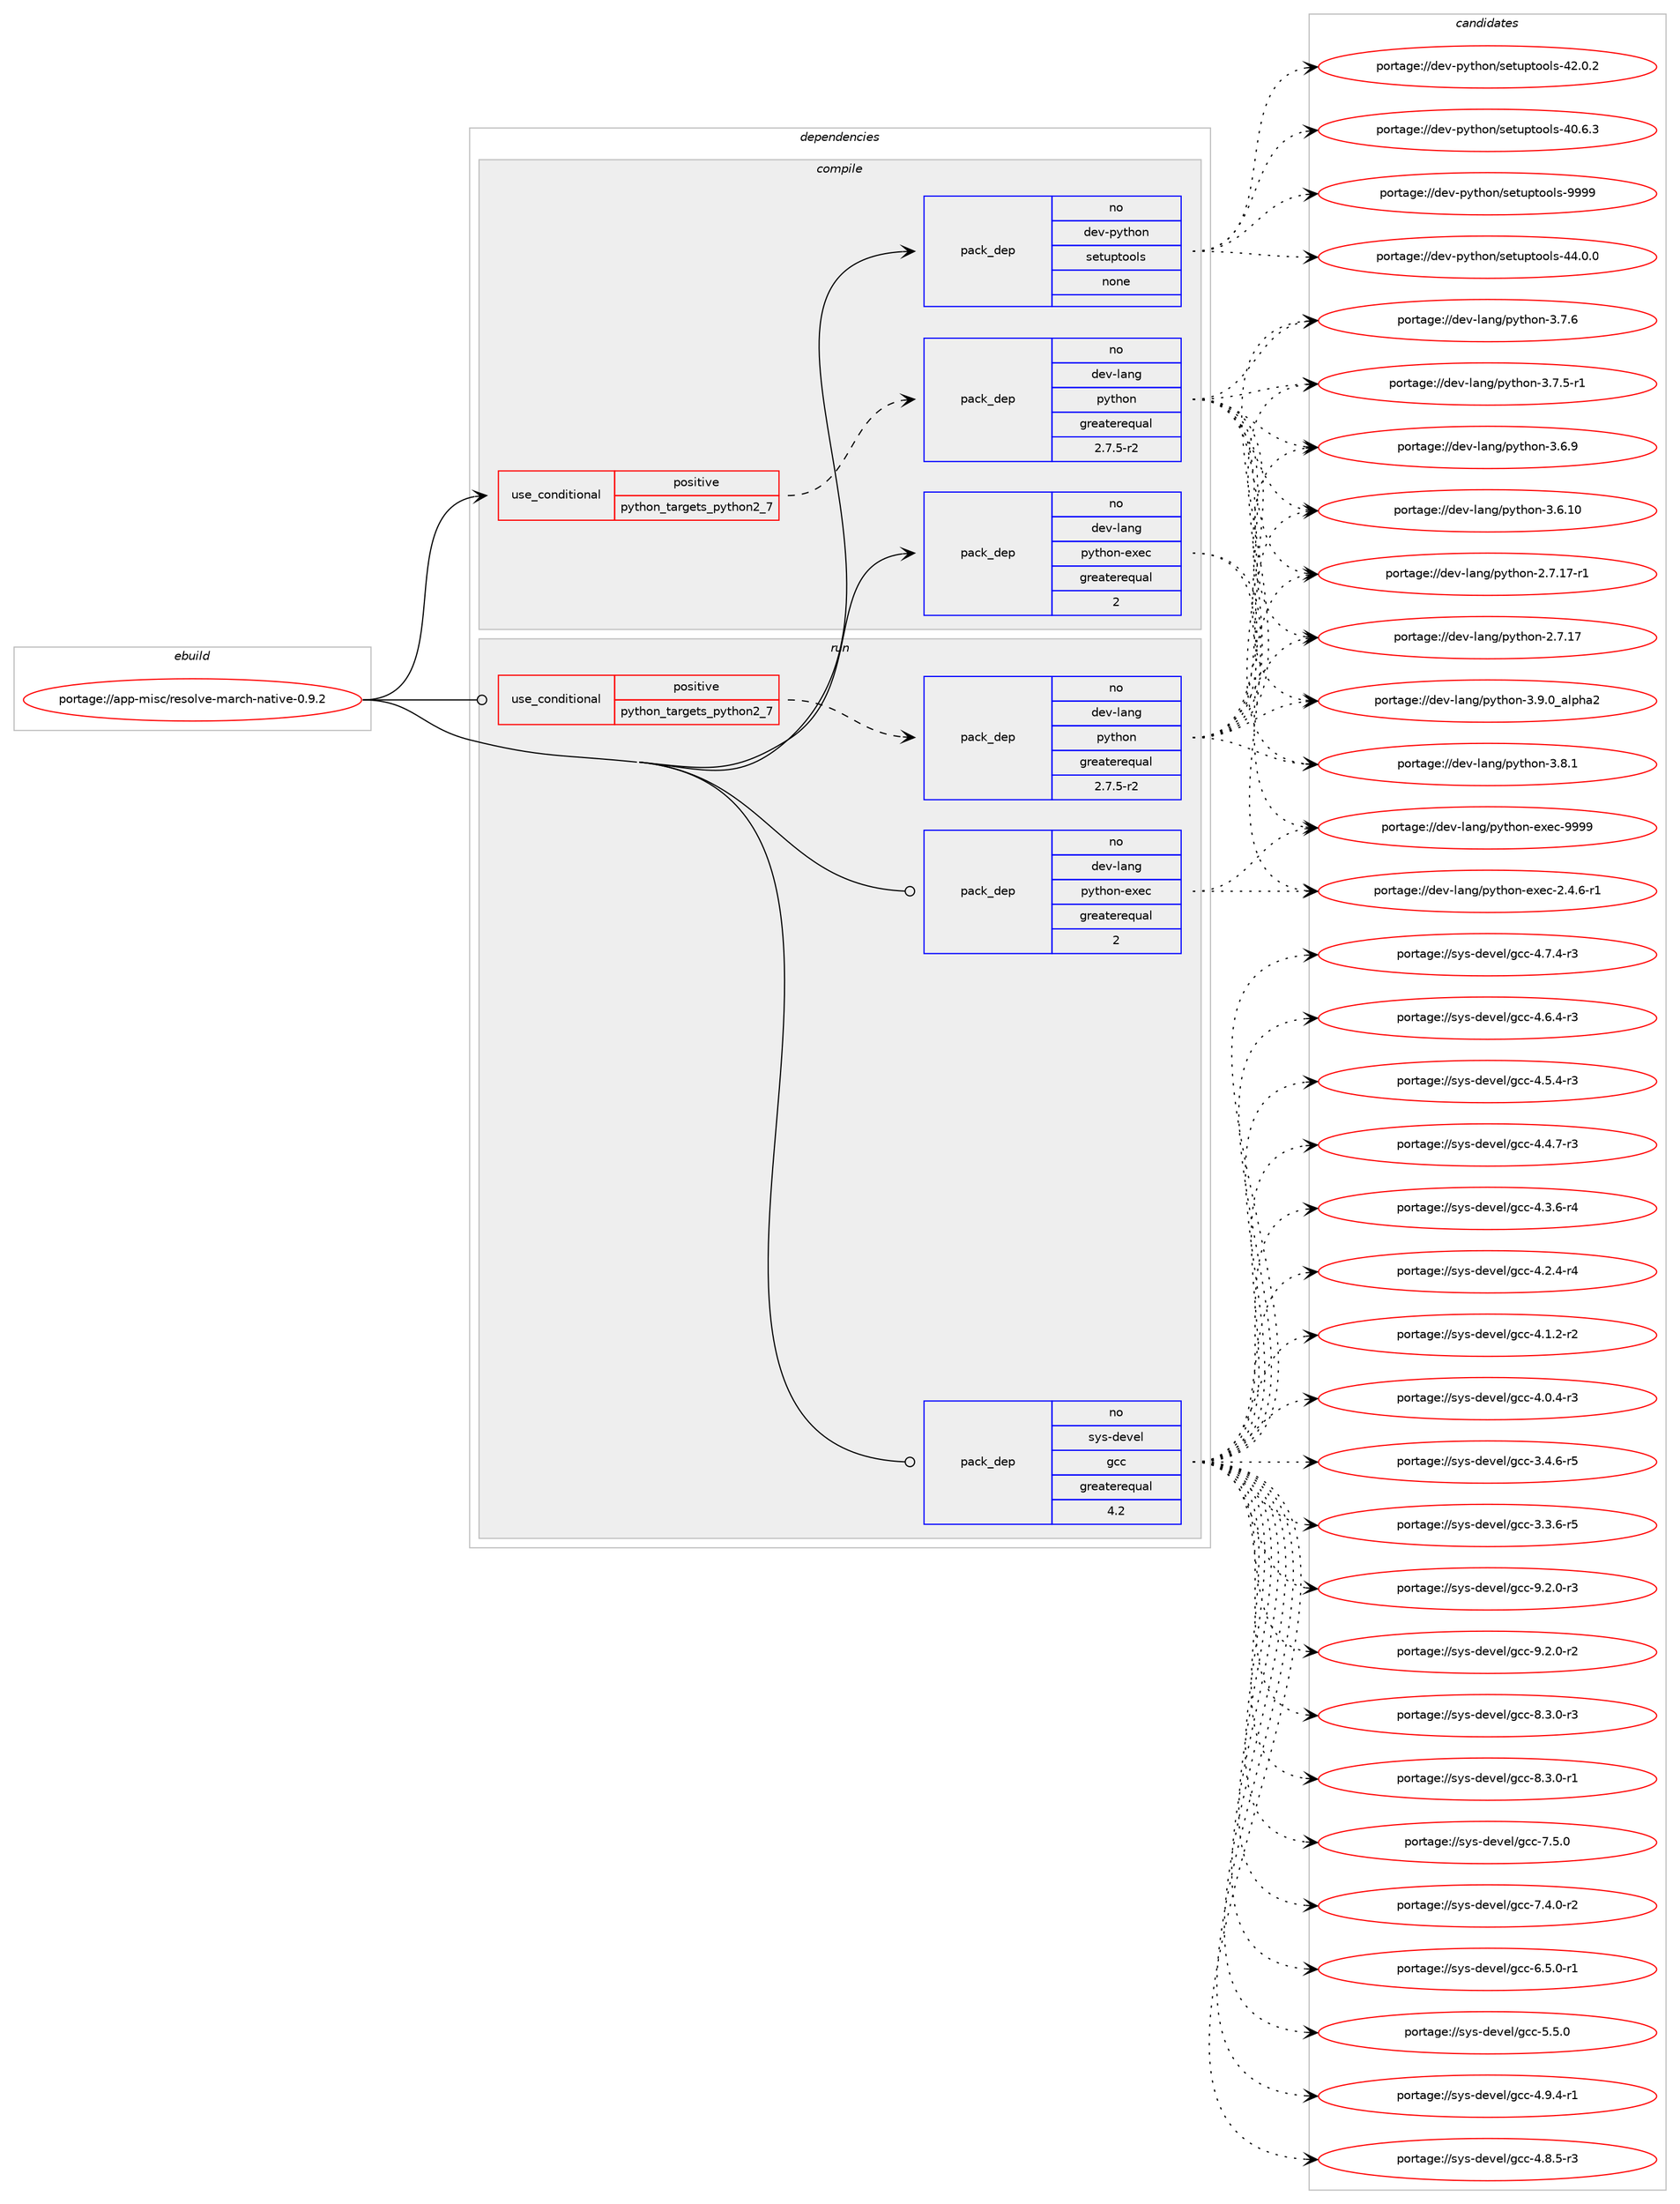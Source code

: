 digraph prolog {

# *************
# Graph options
# *************

newrank=true;
concentrate=true;
compound=true;
graph [rankdir=LR,fontname=Helvetica,fontsize=10,ranksep=1.5];#, ranksep=2.5, nodesep=0.2];
edge  [arrowhead=vee];
node  [fontname=Helvetica,fontsize=10];

# **********
# The ebuild
# **********

subgraph cluster_leftcol {
color=gray;
label=<<i>ebuild</i>>;
id [label="portage://app-misc/resolve-march-native-0.9.2", color=red, width=4, href="../app-misc/resolve-march-native-0.9.2.svg"];
}

# ****************
# The dependencies
# ****************

subgraph cluster_midcol {
color=gray;
label=<<i>dependencies</i>>;
subgraph cluster_compile {
fillcolor="#eeeeee";
style=filled;
label=<<i>compile</i>>;
subgraph cond142863 {
dependency610034 [label=<<TABLE BORDER="0" CELLBORDER="1" CELLSPACING="0" CELLPADDING="4"><TR><TD ROWSPAN="3" CELLPADDING="10">use_conditional</TD></TR><TR><TD>positive</TD></TR><TR><TD>python_targets_python2_7</TD></TR></TABLE>>, shape=none, color=red];
subgraph pack458995 {
dependency610035 [label=<<TABLE BORDER="0" CELLBORDER="1" CELLSPACING="0" CELLPADDING="4" WIDTH="220"><TR><TD ROWSPAN="6" CELLPADDING="30">pack_dep</TD></TR><TR><TD WIDTH="110">no</TD></TR><TR><TD>dev-lang</TD></TR><TR><TD>python</TD></TR><TR><TD>greaterequal</TD></TR><TR><TD>2.7.5-r2</TD></TR></TABLE>>, shape=none, color=blue];
}
dependency610034:e -> dependency610035:w [weight=20,style="dashed",arrowhead="vee"];
}
id:e -> dependency610034:w [weight=20,style="solid",arrowhead="vee"];
subgraph pack458996 {
dependency610036 [label=<<TABLE BORDER="0" CELLBORDER="1" CELLSPACING="0" CELLPADDING="4" WIDTH="220"><TR><TD ROWSPAN="6" CELLPADDING="30">pack_dep</TD></TR><TR><TD WIDTH="110">no</TD></TR><TR><TD>dev-lang</TD></TR><TR><TD>python-exec</TD></TR><TR><TD>greaterequal</TD></TR><TR><TD>2</TD></TR></TABLE>>, shape=none, color=blue];
}
id:e -> dependency610036:w [weight=20,style="solid",arrowhead="vee"];
subgraph pack458997 {
dependency610037 [label=<<TABLE BORDER="0" CELLBORDER="1" CELLSPACING="0" CELLPADDING="4" WIDTH="220"><TR><TD ROWSPAN="6" CELLPADDING="30">pack_dep</TD></TR><TR><TD WIDTH="110">no</TD></TR><TR><TD>dev-python</TD></TR><TR><TD>setuptools</TD></TR><TR><TD>none</TD></TR><TR><TD></TD></TR></TABLE>>, shape=none, color=blue];
}
id:e -> dependency610037:w [weight=20,style="solid",arrowhead="vee"];
}
subgraph cluster_compileandrun {
fillcolor="#eeeeee";
style=filled;
label=<<i>compile and run</i>>;
}
subgraph cluster_run {
fillcolor="#eeeeee";
style=filled;
label=<<i>run</i>>;
subgraph cond142864 {
dependency610038 [label=<<TABLE BORDER="0" CELLBORDER="1" CELLSPACING="0" CELLPADDING="4"><TR><TD ROWSPAN="3" CELLPADDING="10">use_conditional</TD></TR><TR><TD>positive</TD></TR><TR><TD>python_targets_python2_7</TD></TR></TABLE>>, shape=none, color=red];
subgraph pack458998 {
dependency610039 [label=<<TABLE BORDER="0" CELLBORDER="1" CELLSPACING="0" CELLPADDING="4" WIDTH="220"><TR><TD ROWSPAN="6" CELLPADDING="30">pack_dep</TD></TR><TR><TD WIDTH="110">no</TD></TR><TR><TD>dev-lang</TD></TR><TR><TD>python</TD></TR><TR><TD>greaterequal</TD></TR><TR><TD>2.7.5-r2</TD></TR></TABLE>>, shape=none, color=blue];
}
dependency610038:e -> dependency610039:w [weight=20,style="dashed",arrowhead="vee"];
}
id:e -> dependency610038:w [weight=20,style="solid",arrowhead="odot"];
subgraph pack458999 {
dependency610040 [label=<<TABLE BORDER="0" CELLBORDER="1" CELLSPACING="0" CELLPADDING="4" WIDTH="220"><TR><TD ROWSPAN="6" CELLPADDING="30">pack_dep</TD></TR><TR><TD WIDTH="110">no</TD></TR><TR><TD>dev-lang</TD></TR><TR><TD>python-exec</TD></TR><TR><TD>greaterequal</TD></TR><TR><TD>2</TD></TR></TABLE>>, shape=none, color=blue];
}
id:e -> dependency610040:w [weight=20,style="solid",arrowhead="odot"];
subgraph pack459000 {
dependency610041 [label=<<TABLE BORDER="0" CELLBORDER="1" CELLSPACING="0" CELLPADDING="4" WIDTH="220"><TR><TD ROWSPAN="6" CELLPADDING="30">pack_dep</TD></TR><TR><TD WIDTH="110">no</TD></TR><TR><TD>sys-devel</TD></TR><TR><TD>gcc</TD></TR><TR><TD>greaterequal</TD></TR><TR><TD>4.2</TD></TR></TABLE>>, shape=none, color=blue];
}
id:e -> dependency610041:w [weight=20,style="solid",arrowhead="odot"];
}
}

# **************
# The candidates
# **************

subgraph cluster_choices {
rank=same;
color=gray;
label=<<i>candidates</i>>;

subgraph choice458995 {
color=black;
nodesep=1;
choice10010111845108971101034711212111610411111045514657464895971081121049750 [label="portage://dev-lang/python-3.9.0_alpha2", color=red, width=4,href="../dev-lang/python-3.9.0_alpha2.svg"];
choice100101118451089711010347112121116104111110455146564649 [label="portage://dev-lang/python-3.8.1", color=red, width=4,href="../dev-lang/python-3.8.1.svg"];
choice100101118451089711010347112121116104111110455146554654 [label="portage://dev-lang/python-3.7.6", color=red, width=4,href="../dev-lang/python-3.7.6.svg"];
choice1001011184510897110103471121211161041111104551465546534511449 [label="portage://dev-lang/python-3.7.5-r1", color=red, width=4,href="../dev-lang/python-3.7.5-r1.svg"];
choice100101118451089711010347112121116104111110455146544657 [label="portage://dev-lang/python-3.6.9", color=red, width=4,href="../dev-lang/python-3.6.9.svg"];
choice10010111845108971101034711212111610411111045514654464948 [label="portage://dev-lang/python-3.6.10", color=red, width=4,href="../dev-lang/python-3.6.10.svg"];
choice100101118451089711010347112121116104111110455046554649554511449 [label="portage://dev-lang/python-2.7.17-r1", color=red, width=4,href="../dev-lang/python-2.7.17-r1.svg"];
choice10010111845108971101034711212111610411111045504655464955 [label="portage://dev-lang/python-2.7.17", color=red, width=4,href="../dev-lang/python-2.7.17.svg"];
dependency610035:e -> choice10010111845108971101034711212111610411111045514657464895971081121049750:w [style=dotted,weight="100"];
dependency610035:e -> choice100101118451089711010347112121116104111110455146564649:w [style=dotted,weight="100"];
dependency610035:e -> choice100101118451089711010347112121116104111110455146554654:w [style=dotted,weight="100"];
dependency610035:e -> choice1001011184510897110103471121211161041111104551465546534511449:w [style=dotted,weight="100"];
dependency610035:e -> choice100101118451089711010347112121116104111110455146544657:w [style=dotted,weight="100"];
dependency610035:e -> choice10010111845108971101034711212111610411111045514654464948:w [style=dotted,weight="100"];
dependency610035:e -> choice100101118451089711010347112121116104111110455046554649554511449:w [style=dotted,weight="100"];
dependency610035:e -> choice10010111845108971101034711212111610411111045504655464955:w [style=dotted,weight="100"];
}
subgraph choice458996 {
color=black;
nodesep=1;
choice10010111845108971101034711212111610411111045101120101994557575757 [label="portage://dev-lang/python-exec-9999", color=red, width=4,href="../dev-lang/python-exec-9999.svg"];
choice10010111845108971101034711212111610411111045101120101994550465246544511449 [label="portage://dev-lang/python-exec-2.4.6-r1", color=red, width=4,href="../dev-lang/python-exec-2.4.6-r1.svg"];
dependency610036:e -> choice10010111845108971101034711212111610411111045101120101994557575757:w [style=dotted,weight="100"];
dependency610036:e -> choice10010111845108971101034711212111610411111045101120101994550465246544511449:w [style=dotted,weight="100"];
}
subgraph choice458997 {
color=black;
nodesep=1;
choice10010111845112121116104111110471151011161171121161111111081154557575757 [label="portage://dev-python/setuptools-9999", color=red, width=4,href="../dev-python/setuptools-9999.svg"];
choice100101118451121211161041111104711510111611711211611111110811545525246484648 [label="portage://dev-python/setuptools-44.0.0", color=red, width=4,href="../dev-python/setuptools-44.0.0.svg"];
choice100101118451121211161041111104711510111611711211611111110811545525046484650 [label="portage://dev-python/setuptools-42.0.2", color=red, width=4,href="../dev-python/setuptools-42.0.2.svg"];
choice100101118451121211161041111104711510111611711211611111110811545524846544651 [label="portage://dev-python/setuptools-40.6.3", color=red, width=4,href="../dev-python/setuptools-40.6.3.svg"];
dependency610037:e -> choice10010111845112121116104111110471151011161171121161111111081154557575757:w [style=dotted,weight="100"];
dependency610037:e -> choice100101118451121211161041111104711510111611711211611111110811545525246484648:w [style=dotted,weight="100"];
dependency610037:e -> choice100101118451121211161041111104711510111611711211611111110811545525046484650:w [style=dotted,weight="100"];
dependency610037:e -> choice100101118451121211161041111104711510111611711211611111110811545524846544651:w [style=dotted,weight="100"];
}
subgraph choice458998 {
color=black;
nodesep=1;
choice10010111845108971101034711212111610411111045514657464895971081121049750 [label="portage://dev-lang/python-3.9.0_alpha2", color=red, width=4,href="../dev-lang/python-3.9.0_alpha2.svg"];
choice100101118451089711010347112121116104111110455146564649 [label="portage://dev-lang/python-3.8.1", color=red, width=4,href="../dev-lang/python-3.8.1.svg"];
choice100101118451089711010347112121116104111110455146554654 [label="portage://dev-lang/python-3.7.6", color=red, width=4,href="../dev-lang/python-3.7.6.svg"];
choice1001011184510897110103471121211161041111104551465546534511449 [label="portage://dev-lang/python-3.7.5-r1", color=red, width=4,href="../dev-lang/python-3.7.5-r1.svg"];
choice100101118451089711010347112121116104111110455146544657 [label="portage://dev-lang/python-3.6.9", color=red, width=4,href="../dev-lang/python-3.6.9.svg"];
choice10010111845108971101034711212111610411111045514654464948 [label="portage://dev-lang/python-3.6.10", color=red, width=4,href="../dev-lang/python-3.6.10.svg"];
choice100101118451089711010347112121116104111110455046554649554511449 [label="portage://dev-lang/python-2.7.17-r1", color=red, width=4,href="../dev-lang/python-2.7.17-r1.svg"];
choice10010111845108971101034711212111610411111045504655464955 [label="portage://dev-lang/python-2.7.17", color=red, width=4,href="../dev-lang/python-2.7.17.svg"];
dependency610039:e -> choice10010111845108971101034711212111610411111045514657464895971081121049750:w [style=dotted,weight="100"];
dependency610039:e -> choice100101118451089711010347112121116104111110455146564649:w [style=dotted,weight="100"];
dependency610039:e -> choice100101118451089711010347112121116104111110455146554654:w [style=dotted,weight="100"];
dependency610039:e -> choice1001011184510897110103471121211161041111104551465546534511449:w [style=dotted,weight="100"];
dependency610039:e -> choice100101118451089711010347112121116104111110455146544657:w [style=dotted,weight="100"];
dependency610039:e -> choice10010111845108971101034711212111610411111045514654464948:w [style=dotted,weight="100"];
dependency610039:e -> choice100101118451089711010347112121116104111110455046554649554511449:w [style=dotted,weight="100"];
dependency610039:e -> choice10010111845108971101034711212111610411111045504655464955:w [style=dotted,weight="100"];
}
subgraph choice458999 {
color=black;
nodesep=1;
choice10010111845108971101034711212111610411111045101120101994557575757 [label="portage://dev-lang/python-exec-9999", color=red, width=4,href="../dev-lang/python-exec-9999.svg"];
choice10010111845108971101034711212111610411111045101120101994550465246544511449 [label="portage://dev-lang/python-exec-2.4.6-r1", color=red, width=4,href="../dev-lang/python-exec-2.4.6-r1.svg"];
dependency610040:e -> choice10010111845108971101034711212111610411111045101120101994557575757:w [style=dotted,weight="100"];
dependency610040:e -> choice10010111845108971101034711212111610411111045101120101994550465246544511449:w [style=dotted,weight="100"];
}
subgraph choice459000 {
color=black;
nodesep=1;
choice115121115451001011181011084710399994557465046484511451 [label="portage://sys-devel/gcc-9.2.0-r3", color=red, width=4,href="../sys-devel/gcc-9.2.0-r3.svg"];
choice115121115451001011181011084710399994557465046484511450 [label="portage://sys-devel/gcc-9.2.0-r2", color=red, width=4,href="../sys-devel/gcc-9.2.0-r2.svg"];
choice115121115451001011181011084710399994556465146484511451 [label="portage://sys-devel/gcc-8.3.0-r3", color=red, width=4,href="../sys-devel/gcc-8.3.0-r3.svg"];
choice115121115451001011181011084710399994556465146484511449 [label="portage://sys-devel/gcc-8.3.0-r1", color=red, width=4,href="../sys-devel/gcc-8.3.0-r1.svg"];
choice11512111545100101118101108471039999455546534648 [label="portage://sys-devel/gcc-7.5.0", color=red, width=4,href="../sys-devel/gcc-7.5.0.svg"];
choice115121115451001011181011084710399994555465246484511450 [label="portage://sys-devel/gcc-7.4.0-r2", color=red, width=4,href="../sys-devel/gcc-7.4.0-r2.svg"];
choice115121115451001011181011084710399994554465346484511449 [label="portage://sys-devel/gcc-6.5.0-r1", color=red, width=4,href="../sys-devel/gcc-6.5.0-r1.svg"];
choice11512111545100101118101108471039999455346534648 [label="portage://sys-devel/gcc-5.5.0", color=red, width=4,href="../sys-devel/gcc-5.5.0.svg"];
choice115121115451001011181011084710399994552465746524511449 [label="portage://sys-devel/gcc-4.9.4-r1", color=red, width=4,href="../sys-devel/gcc-4.9.4-r1.svg"];
choice115121115451001011181011084710399994552465646534511451 [label="portage://sys-devel/gcc-4.8.5-r3", color=red, width=4,href="../sys-devel/gcc-4.8.5-r3.svg"];
choice115121115451001011181011084710399994552465546524511451 [label="portage://sys-devel/gcc-4.7.4-r3", color=red, width=4,href="../sys-devel/gcc-4.7.4-r3.svg"];
choice115121115451001011181011084710399994552465446524511451 [label="portage://sys-devel/gcc-4.6.4-r3", color=red, width=4,href="../sys-devel/gcc-4.6.4-r3.svg"];
choice115121115451001011181011084710399994552465346524511451 [label="portage://sys-devel/gcc-4.5.4-r3", color=red, width=4,href="../sys-devel/gcc-4.5.4-r3.svg"];
choice115121115451001011181011084710399994552465246554511451 [label="portage://sys-devel/gcc-4.4.7-r3", color=red, width=4,href="../sys-devel/gcc-4.4.7-r3.svg"];
choice115121115451001011181011084710399994552465146544511452 [label="portage://sys-devel/gcc-4.3.6-r4", color=red, width=4,href="../sys-devel/gcc-4.3.6-r4.svg"];
choice115121115451001011181011084710399994552465046524511452 [label="portage://sys-devel/gcc-4.2.4-r4", color=red, width=4,href="../sys-devel/gcc-4.2.4-r4.svg"];
choice115121115451001011181011084710399994552464946504511450 [label="portage://sys-devel/gcc-4.1.2-r2", color=red, width=4,href="../sys-devel/gcc-4.1.2-r2.svg"];
choice115121115451001011181011084710399994552464846524511451 [label="portage://sys-devel/gcc-4.0.4-r3", color=red, width=4,href="../sys-devel/gcc-4.0.4-r3.svg"];
choice115121115451001011181011084710399994551465246544511453 [label="portage://sys-devel/gcc-3.4.6-r5", color=red, width=4,href="../sys-devel/gcc-3.4.6-r5.svg"];
choice115121115451001011181011084710399994551465146544511453 [label="portage://sys-devel/gcc-3.3.6-r5", color=red, width=4,href="../sys-devel/gcc-3.3.6-r5.svg"];
dependency610041:e -> choice115121115451001011181011084710399994557465046484511451:w [style=dotted,weight="100"];
dependency610041:e -> choice115121115451001011181011084710399994557465046484511450:w [style=dotted,weight="100"];
dependency610041:e -> choice115121115451001011181011084710399994556465146484511451:w [style=dotted,weight="100"];
dependency610041:e -> choice115121115451001011181011084710399994556465146484511449:w [style=dotted,weight="100"];
dependency610041:e -> choice11512111545100101118101108471039999455546534648:w [style=dotted,weight="100"];
dependency610041:e -> choice115121115451001011181011084710399994555465246484511450:w [style=dotted,weight="100"];
dependency610041:e -> choice115121115451001011181011084710399994554465346484511449:w [style=dotted,weight="100"];
dependency610041:e -> choice11512111545100101118101108471039999455346534648:w [style=dotted,weight="100"];
dependency610041:e -> choice115121115451001011181011084710399994552465746524511449:w [style=dotted,weight="100"];
dependency610041:e -> choice115121115451001011181011084710399994552465646534511451:w [style=dotted,weight="100"];
dependency610041:e -> choice115121115451001011181011084710399994552465546524511451:w [style=dotted,weight="100"];
dependency610041:e -> choice115121115451001011181011084710399994552465446524511451:w [style=dotted,weight="100"];
dependency610041:e -> choice115121115451001011181011084710399994552465346524511451:w [style=dotted,weight="100"];
dependency610041:e -> choice115121115451001011181011084710399994552465246554511451:w [style=dotted,weight="100"];
dependency610041:e -> choice115121115451001011181011084710399994552465146544511452:w [style=dotted,weight="100"];
dependency610041:e -> choice115121115451001011181011084710399994552465046524511452:w [style=dotted,weight="100"];
dependency610041:e -> choice115121115451001011181011084710399994552464946504511450:w [style=dotted,weight="100"];
dependency610041:e -> choice115121115451001011181011084710399994552464846524511451:w [style=dotted,weight="100"];
dependency610041:e -> choice115121115451001011181011084710399994551465246544511453:w [style=dotted,weight="100"];
dependency610041:e -> choice115121115451001011181011084710399994551465146544511453:w [style=dotted,weight="100"];
}
}

}
